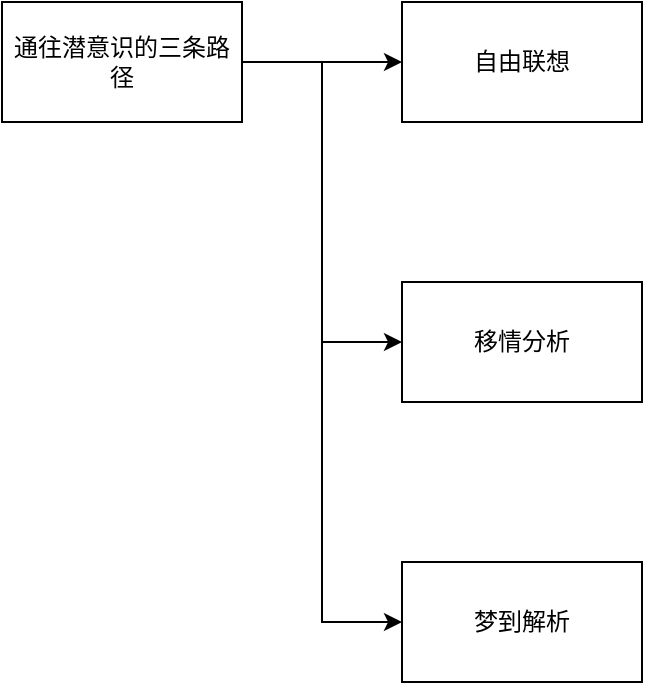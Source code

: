 <mxfile version="22.1.3" type="github">
  <diagram name="第 1 页" id="gyupmdjK00yFcFKJQauB">
    <mxGraphModel dx="1026" dy="619" grid="1" gridSize="10" guides="1" tooltips="1" connect="1" arrows="1" fold="1" page="1" pageScale="1" pageWidth="1169" pageHeight="827" math="0" shadow="0">
      <root>
        <mxCell id="0" />
        <mxCell id="1" parent="0" />
        <mxCell id="qrYLiI7_UfQJoC_Avw4r-3" value="" style="edgeStyle=orthogonalEdgeStyle;rounded=0;orthogonalLoop=1;jettySize=auto;html=1;" edge="1" parent="1" source="qrYLiI7_UfQJoC_Avw4r-1" target="qrYLiI7_UfQJoC_Avw4r-2">
          <mxGeometry relative="1" as="geometry" />
        </mxCell>
        <mxCell id="qrYLiI7_UfQJoC_Avw4r-8" style="edgeStyle=orthogonalEdgeStyle;rounded=0;orthogonalLoop=1;jettySize=auto;html=1;exitX=1;exitY=0.5;exitDx=0;exitDy=0;entryX=0;entryY=0.5;entryDx=0;entryDy=0;" edge="1" parent="1" source="qrYLiI7_UfQJoC_Avw4r-1" target="qrYLiI7_UfQJoC_Avw4r-4">
          <mxGeometry relative="1" as="geometry" />
        </mxCell>
        <mxCell id="qrYLiI7_UfQJoC_Avw4r-9" style="edgeStyle=orthogonalEdgeStyle;rounded=0;orthogonalLoop=1;jettySize=auto;html=1;exitX=1;exitY=0.5;exitDx=0;exitDy=0;entryX=0;entryY=0.5;entryDx=0;entryDy=0;" edge="1" parent="1" source="qrYLiI7_UfQJoC_Avw4r-1" target="qrYLiI7_UfQJoC_Avw4r-6">
          <mxGeometry relative="1" as="geometry" />
        </mxCell>
        <mxCell id="qrYLiI7_UfQJoC_Avw4r-1" value="通往潜意识的三条路径" style="whiteSpace=wrap;html=1;" vertex="1" parent="1">
          <mxGeometry x="230" y="130" width="120" height="60" as="geometry" />
        </mxCell>
        <mxCell id="qrYLiI7_UfQJoC_Avw4r-2" value="自由联想" style="whiteSpace=wrap;html=1;" vertex="1" parent="1">
          <mxGeometry x="430" y="130" width="120" height="60" as="geometry" />
        </mxCell>
        <mxCell id="qrYLiI7_UfQJoC_Avw4r-4" value="移情分析" style="whiteSpace=wrap;html=1;" vertex="1" parent="1">
          <mxGeometry x="430" y="270" width="120" height="60" as="geometry" />
        </mxCell>
        <mxCell id="qrYLiI7_UfQJoC_Avw4r-6" value="梦到解析" style="whiteSpace=wrap;html=1;" vertex="1" parent="1">
          <mxGeometry x="430" y="410" width="120" height="60" as="geometry" />
        </mxCell>
      </root>
    </mxGraphModel>
  </diagram>
</mxfile>
